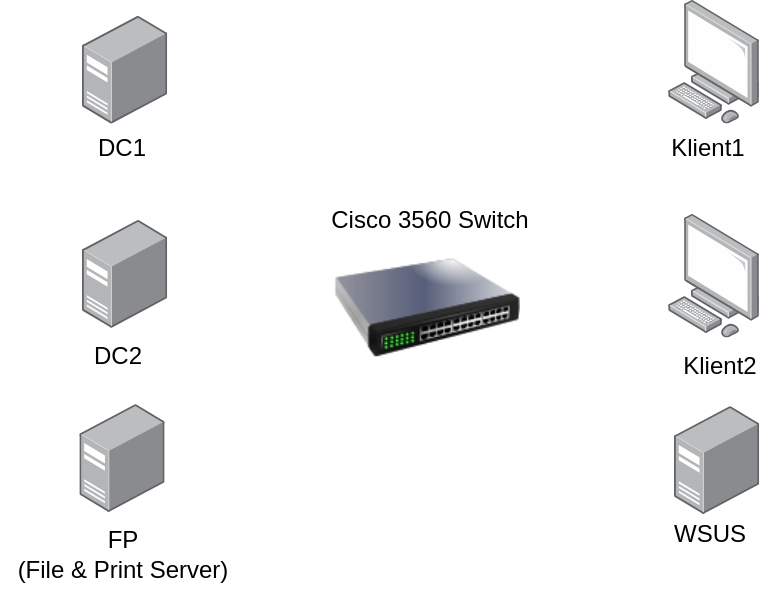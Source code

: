<mxfile version="13.1.14" type="github"><diagram id="m3KRbYWSe99RINT4x1fJ" name="Page-1"><mxGraphModel dx="946" dy="628" grid="0" gridSize="10" guides="1" tooltips="1" connect="1" arrows="1" fold="1" page="1" pageScale="1" pageWidth="850" pageHeight="1100" math="0" shadow="0"><root><mxCell id="0"/><mxCell id="1" parent="0"/><mxCell id="LpO2boE_ilgJCTdWvTQI-1" value="" style="points=[];aspect=fixed;html=1;align=center;shadow=0;dashed=0;image;image=img/lib/allied_telesis/computer_and_terminals/Personal_Computer.svg;" vertex="1" parent="1"><mxGeometry x="403" y="130" width="45.6" height="61.8" as="geometry"/></mxCell><mxCell id="LpO2boE_ilgJCTdWvTQI-2" value="" style="points=[];aspect=fixed;html=1;align=center;shadow=0;dashed=0;image;image=img/lib/allied_telesis/computer_and_terminals/Personal_Computer.svg;" vertex="1" parent="1"><mxGeometry x="403" y="237" width="45.6" height="61.8" as="geometry"/></mxCell><mxCell id="LpO2boE_ilgJCTdWvTQI-3" value="" style="points=[];aspect=fixed;html=1;align=center;shadow=0;dashed=0;image;image=img/lib/allied_telesis/computer_and_terminals/Server_Desktop.svg;" vertex="1" parent="1"><mxGeometry x="108.7" y="332" width="42.6" height="54" as="geometry"/></mxCell><mxCell id="LpO2boE_ilgJCTdWvTQI-4" value="Klient2" style="text;html=1;strokeColor=none;fillColor=none;align=center;verticalAlign=middle;whiteSpace=wrap;rounded=0;" vertex="1" parent="1"><mxGeometry x="401" y="298.8" width="56" height="28.2" as="geometry"/></mxCell><mxCell id="LpO2boE_ilgJCTdWvTQI-5" value="&lt;div&gt;FP&lt;/div&gt;&lt;div&gt;(File &amp;amp; Print Server)&lt;/div&gt;" style="text;html=1;strokeColor=none;fillColor=none;align=center;verticalAlign=middle;whiteSpace=wrap;rounded=0;" vertex="1" parent="1"><mxGeometry x="69.5" y="383" width="121" height="48" as="geometry"/></mxCell><mxCell id="LpO2boE_ilgJCTdWvTQI-6" value="Klient1" style="text;html=1;strokeColor=none;fillColor=none;align=center;verticalAlign=middle;whiteSpace=wrap;rounded=0;" vertex="1" parent="1"><mxGeometry x="403" y="193.8" width="40" height="20" as="geometry"/></mxCell><mxCell id="LpO2boE_ilgJCTdWvTQI-7" value="" style="image;html=1;labelBackgroundColor=#ffffff;image=img/lib/clip_art/networking/Switch_128x128.png" vertex="1" parent="1"><mxGeometry x="236" y="241" width="93" height="86" as="geometry"/></mxCell><mxCell id="LpO2boE_ilgJCTdWvTQI-8" value="Cisco 3560 Switch" style="text;html=1;strokeColor=none;fillColor=none;align=center;verticalAlign=middle;whiteSpace=wrap;rounded=0;" vertex="1" parent="1"><mxGeometry x="224" y="230" width="120" height="20" as="geometry"/></mxCell><mxCell id="LpO2boE_ilgJCTdWvTQI-9" value="" style="points=[];aspect=fixed;html=1;align=center;shadow=0;dashed=0;image;image=img/lib/allied_telesis/computer_and_terminals/Server_Desktop.svg;" vertex="1" parent="1"><mxGeometry x="110" y="239.9" width="42.6" height="54" as="geometry"/></mxCell><mxCell id="LpO2boE_ilgJCTdWvTQI-10" value="" style="points=[];aspect=fixed;html=1;align=center;shadow=0;dashed=0;image;image=img/lib/allied_telesis/computer_and_terminals/Server_Desktop.svg;" vertex="1" parent="1"><mxGeometry x="110" y="137.8" width="42.6" height="54" as="geometry"/></mxCell><mxCell id="LpO2boE_ilgJCTdWvTQI-11" value="" style="points=[];aspect=fixed;html=1;align=center;shadow=0;dashed=0;image;image=img/lib/allied_telesis/computer_and_terminals/Server_Desktop.svg;" vertex="1" parent="1"><mxGeometry x="406" y="333" width="42.6" height="54" as="geometry"/></mxCell><mxCell id="LpO2boE_ilgJCTdWvTQI-12" value="&lt;div&gt;DC1&lt;/div&gt;" style="text;html=1;strokeColor=none;fillColor=none;align=center;verticalAlign=middle;whiteSpace=wrap;rounded=0;" vertex="1" parent="1"><mxGeometry x="110" y="193.8" width="40" height="20" as="geometry"/></mxCell><mxCell id="LpO2boE_ilgJCTdWvTQI-13" value="DC2" style="text;html=1;strokeColor=none;fillColor=none;align=center;verticalAlign=middle;whiteSpace=wrap;rounded=0;" vertex="1" parent="1"><mxGeometry x="108" y="297.8" width="40" height="20" as="geometry"/></mxCell><mxCell id="LpO2boE_ilgJCTdWvTQI-14" value="&lt;div&gt;WSUS&lt;/div&gt;" style="text;html=1;strokeColor=none;fillColor=none;align=center;verticalAlign=middle;whiteSpace=wrap;rounded=0;" vertex="1" parent="1"><mxGeometry x="404" y="387" width="40" height="20" as="geometry"/></mxCell></root></mxGraphModel></diagram></mxfile>